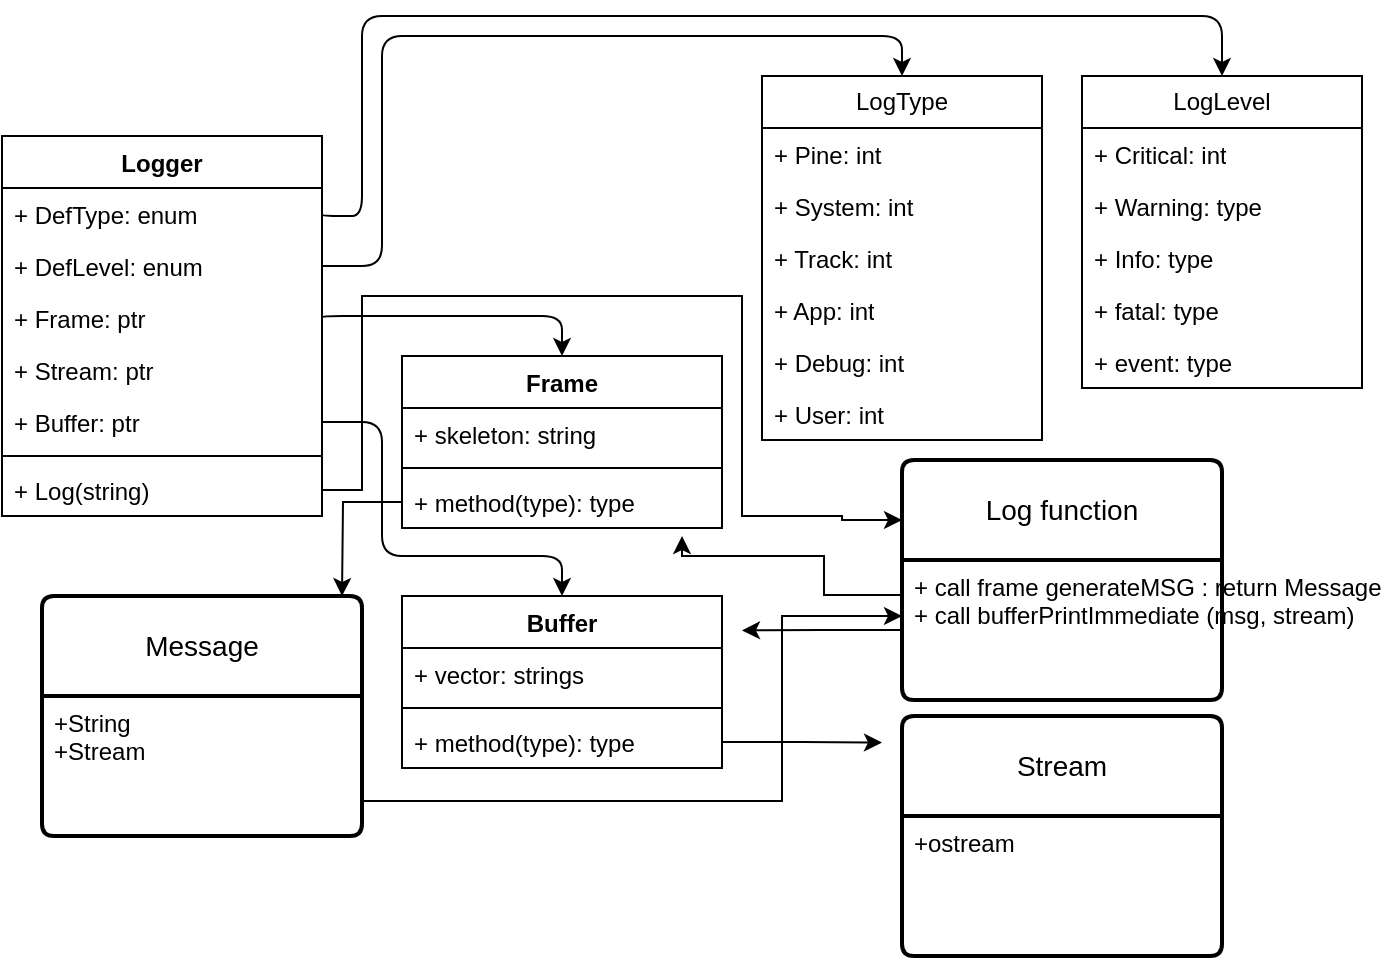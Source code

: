 <mxfile version="22.1.16" type="device">
  <diagram name="Page-1" id="n63HpfgQ_plMAG3BUhTt">
    <mxGraphModel dx="788" dy="455" grid="1" gridSize="10" guides="1" tooltips="1" connect="1" arrows="1" fold="1" page="1" pageScale="1" pageWidth="850" pageHeight="1100" math="0" shadow="0">
      <root>
        <mxCell id="0" />
        <mxCell id="1" parent="0" />
        <mxCell id="KxglP6Wog8UmNB284Tvw-34" style="edgeStyle=orthogonalEdgeStyle;rounded=1;orthogonalLoop=1;jettySize=auto;html=1;exitX=1;exitY=0.5;exitDx=0;exitDy=0;entryX=0.5;entryY=0;entryDx=0;entryDy=0;" parent="1" source="KxglP6Wog8UmNB284Tvw-2" target="KxglP6Wog8UmNB284Tvw-18" edge="1">
          <mxGeometry relative="1" as="geometry">
            <Array as="points">
              <mxPoint x="220" y="120" />
              <mxPoint x="240" y="120" />
              <mxPoint x="240" y="20" />
              <mxPoint x="670" y="20" />
            </Array>
          </mxGeometry>
        </mxCell>
        <mxCell id="KxglP6Wog8UmNB284Tvw-1" value="Logger" style="swimlane;fontStyle=1;align=center;verticalAlign=top;childLayout=stackLayout;horizontal=1;startSize=26;horizontalStack=0;resizeParent=1;resizeParentMax=0;resizeLast=0;collapsible=1;marginBottom=0;whiteSpace=wrap;html=1;" parent="1" vertex="1">
          <mxGeometry x="60" y="80" width="160" height="190" as="geometry" />
        </mxCell>
        <mxCell id="KxglP6Wog8UmNB284Tvw-2" value="+ DefType: enum" style="text;strokeColor=none;fillColor=none;align=left;verticalAlign=top;spacingLeft=4;spacingRight=4;overflow=hidden;rotatable=0;points=[[0,0.5],[1,0.5]];portConstraint=eastwest;whiteSpace=wrap;html=1;" parent="KxglP6Wog8UmNB284Tvw-1" vertex="1">
          <mxGeometry y="26" width="160" height="26" as="geometry" />
        </mxCell>
        <mxCell id="KxglP6Wog8UmNB284Tvw-22" value="+ DefLevel: enum" style="text;strokeColor=none;fillColor=none;align=left;verticalAlign=top;spacingLeft=4;spacingRight=4;overflow=hidden;rotatable=0;points=[[0,0.5],[1,0.5]];portConstraint=eastwest;whiteSpace=wrap;html=1;" parent="KxglP6Wog8UmNB284Tvw-1" vertex="1">
          <mxGeometry y="52" width="160" height="26" as="geometry" />
        </mxCell>
        <mxCell id="KxglP6Wog8UmNB284Tvw-24" value="+ Frame: ptr" style="text;strokeColor=none;fillColor=none;align=left;verticalAlign=top;spacingLeft=4;spacingRight=4;overflow=hidden;rotatable=0;points=[[0,0.5],[1,0.5]];portConstraint=eastwest;whiteSpace=wrap;html=1;" parent="KxglP6Wog8UmNB284Tvw-1" vertex="1">
          <mxGeometry y="78" width="160" height="26" as="geometry" />
        </mxCell>
        <mxCell id="KxglP6Wog8UmNB284Tvw-42" value="+ Stream: ptr" style="text;strokeColor=none;fillColor=none;align=left;verticalAlign=top;spacingLeft=4;spacingRight=4;overflow=hidden;rotatable=0;points=[[0,0.5],[1,0.5]];portConstraint=eastwest;whiteSpace=wrap;html=1;" parent="KxglP6Wog8UmNB284Tvw-1" vertex="1">
          <mxGeometry y="104" width="160" height="26" as="geometry" />
        </mxCell>
        <mxCell id="KxglP6Wog8UmNB284Tvw-23" value="+ Buffer: ptr" style="text;strokeColor=none;fillColor=none;align=left;verticalAlign=top;spacingLeft=4;spacingRight=4;overflow=hidden;rotatable=0;points=[[0,0.5],[1,0.5]];portConstraint=eastwest;whiteSpace=wrap;html=1;" parent="KxglP6Wog8UmNB284Tvw-1" vertex="1">
          <mxGeometry y="130" width="160" height="26" as="geometry" />
        </mxCell>
        <mxCell id="KxglP6Wog8UmNB284Tvw-3" value="" style="line;strokeWidth=1;fillColor=none;align=left;verticalAlign=middle;spacingTop=-1;spacingLeft=3;spacingRight=3;rotatable=0;labelPosition=right;points=[];portConstraint=eastwest;strokeColor=inherit;" parent="KxglP6Wog8UmNB284Tvw-1" vertex="1">
          <mxGeometry y="156" width="160" height="8" as="geometry" />
        </mxCell>
        <mxCell id="KxglP6Wog8UmNB284Tvw-4" value="+ Log(string)" style="text;strokeColor=none;fillColor=none;align=left;verticalAlign=top;spacingLeft=4;spacingRight=4;overflow=hidden;rotatable=0;points=[[0,0.5],[1,0.5]];portConstraint=eastwest;whiteSpace=wrap;html=1;" parent="KxglP6Wog8UmNB284Tvw-1" vertex="1">
          <mxGeometry y="164" width="160" height="26" as="geometry" />
        </mxCell>
        <mxCell id="KxglP6Wog8UmNB284Tvw-10" value="Frame" style="swimlane;fontStyle=1;align=center;verticalAlign=top;childLayout=stackLayout;horizontal=1;startSize=26;horizontalStack=0;resizeParent=1;resizeParentMax=0;resizeLast=0;collapsible=1;marginBottom=0;whiteSpace=wrap;html=1;" parent="1" vertex="1">
          <mxGeometry x="260" y="190" width="160" height="86" as="geometry" />
        </mxCell>
        <mxCell id="KxglP6Wog8UmNB284Tvw-11" value="+ skeleton: string" style="text;strokeColor=none;fillColor=none;align=left;verticalAlign=top;spacingLeft=4;spacingRight=4;overflow=hidden;rotatable=0;points=[[0,0.5],[1,0.5]];portConstraint=eastwest;whiteSpace=wrap;html=1;" parent="KxglP6Wog8UmNB284Tvw-10" vertex="1">
          <mxGeometry y="26" width="160" height="26" as="geometry" />
        </mxCell>
        <mxCell id="KxglP6Wog8UmNB284Tvw-12" value="" style="line;strokeWidth=1;fillColor=none;align=left;verticalAlign=middle;spacingTop=-1;spacingLeft=3;spacingRight=3;rotatable=0;labelPosition=right;points=[];portConstraint=eastwest;strokeColor=inherit;" parent="KxglP6Wog8UmNB284Tvw-10" vertex="1">
          <mxGeometry y="52" width="160" height="8" as="geometry" />
        </mxCell>
        <mxCell id="eXKnQm-6ClEI3jhF23fU-1" style="edgeStyle=orthogonalEdgeStyle;rounded=0;orthogonalLoop=1;jettySize=auto;html=1;exitX=0;exitY=0.5;exitDx=0;exitDy=0;" edge="1" parent="KxglP6Wog8UmNB284Tvw-10" source="KxglP6Wog8UmNB284Tvw-13">
          <mxGeometry relative="1" as="geometry">
            <mxPoint x="-30" y="120" as="targetPoint" />
          </mxGeometry>
        </mxCell>
        <mxCell id="KxglP6Wog8UmNB284Tvw-13" value="+ method(type): type" style="text;strokeColor=none;fillColor=none;align=left;verticalAlign=top;spacingLeft=4;spacingRight=4;overflow=hidden;rotatable=0;points=[[0,0.5],[1,0.5]];portConstraint=eastwest;whiteSpace=wrap;html=1;" parent="KxglP6Wog8UmNB284Tvw-10" vertex="1">
          <mxGeometry y="60" width="160" height="26" as="geometry" />
        </mxCell>
        <mxCell id="KxglP6Wog8UmNB284Tvw-14" value="LogType" style="swimlane;fontStyle=0;childLayout=stackLayout;horizontal=1;startSize=26;fillColor=none;horizontalStack=0;resizeParent=1;resizeParentMax=0;resizeLast=0;collapsible=1;marginBottom=0;whiteSpace=wrap;html=1;" parent="1" vertex="1">
          <mxGeometry x="440" y="50" width="140" height="182" as="geometry" />
        </mxCell>
        <mxCell id="KxglP6Wog8UmNB284Tvw-15" value="+ Pine: int" style="text;strokeColor=none;fillColor=none;align=left;verticalAlign=top;spacingLeft=4;spacingRight=4;overflow=hidden;rotatable=0;points=[[0,0.5],[1,0.5]];portConstraint=eastwest;whiteSpace=wrap;html=1;" parent="KxglP6Wog8UmNB284Tvw-14" vertex="1">
          <mxGeometry y="26" width="140" height="26" as="geometry" />
        </mxCell>
        <mxCell id="KxglP6Wog8UmNB284Tvw-16" value="+ System: int" style="text;strokeColor=none;fillColor=none;align=left;verticalAlign=top;spacingLeft=4;spacingRight=4;overflow=hidden;rotatable=0;points=[[0,0.5],[1,0.5]];portConstraint=eastwest;whiteSpace=wrap;html=1;" parent="KxglP6Wog8UmNB284Tvw-14" vertex="1">
          <mxGeometry y="52" width="140" height="26" as="geometry" />
        </mxCell>
        <mxCell id="KxglP6Wog8UmNB284Tvw-17" value="+ Track: int" style="text;strokeColor=none;fillColor=none;align=left;verticalAlign=top;spacingLeft=4;spacingRight=4;overflow=hidden;rotatable=0;points=[[0,0.5],[1,0.5]];portConstraint=eastwest;whiteSpace=wrap;html=1;" parent="KxglP6Wog8UmNB284Tvw-14" vertex="1">
          <mxGeometry y="78" width="140" height="26" as="geometry" />
        </mxCell>
        <mxCell id="KxglP6Wog8UmNB284Tvw-37" value="+ App: int" style="text;strokeColor=none;fillColor=none;align=left;verticalAlign=top;spacingLeft=4;spacingRight=4;overflow=hidden;rotatable=0;points=[[0,0.5],[1,0.5]];portConstraint=eastwest;whiteSpace=wrap;html=1;" parent="KxglP6Wog8UmNB284Tvw-14" vertex="1">
          <mxGeometry y="104" width="140" height="26" as="geometry" />
        </mxCell>
        <mxCell id="KxglP6Wog8UmNB284Tvw-38" value="+ Debug: int" style="text;strokeColor=none;fillColor=none;align=left;verticalAlign=top;spacingLeft=4;spacingRight=4;overflow=hidden;rotatable=0;points=[[0,0.5],[1,0.5]];portConstraint=eastwest;whiteSpace=wrap;html=1;" parent="KxglP6Wog8UmNB284Tvw-14" vertex="1">
          <mxGeometry y="130" width="140" height="26" as="geometry" />
        </mxCell>
        <mxCell id="KxglP6Wog8UmNB284Tvw-39" value="+ User: int" style="text;strokeColor=none;fillColor=none;align=left;verticalAlign=top;spacingLeft=4;spacingRight=4;overflow=hidden;rotatable=0;points=[[0,0.5],[1,0.5]];portConstraint=eastwest;whiteSpace=wrap;html=1;" parent="KxglP6Wog8UmNB284Tvw-14" vertex="1">
          <mxGeometry y="156" width="140" height="26" as="geometry" />
        </mxCell>
        <mxCell id="KxglP6Wog8UmNB284Tvw-18" value="LogLevel" style="swimlane;fontStyle=0;childLayout=stackLayout;horizontal=1;startSize=26;fillColor=none;horizontalStack=0;resizeParent=1;resizeParentMax=0;resizeLast=0;collapsible=1;marginBottom=0;whiteSpace=wrap;html=1;" parent="1" vertex="1">
          <mxGeometry x="600" y="50" width="140" height="156" as="geometry" />
        </mxCell>
        <mxCell id="KxglP6Wog8UmNB284Tvw-19" value="+ Critical: int" style="text;strokeColor=none;fillColor=none;align=left;verticalAlign=top;spacingLeft=4;spacingRight=4;overflow=hidden;rotatable=0;points=[[0,0.5],[1,0.5]];portConstraint=eastwest;whiteSpace=wrap;html=1;" parent="KxglP6Wog8UmNB284Tvw-18" vertex="1">
          <mxGeometry y="26" width="140" height="26" as="geometry" />
        </mxCell>
        <mxCell id="KxglP6Wog8UmNB284Tvw-20" value="+ Warning: type" style="text;strokeColor=none;fillColor=none;align=left;verticalAlign=top;spacingLeft=4;spacingRight=4;overflow=hidden;rotatable=0;points=[[0,0.5],[1,0.5]];portConstraint=eastwest;whiteSpace=wrap;html=1;" parent="KxglP6Wog8UmNB284Tvw-18" vertex="1">
          <mxGeometry y="52" width="140" height="26" as="geometry" />
        </mxCell>
        <mxCell id="KxglP6Wog8UmNB284Tvw-21" value="+ Info: type" style="text;strokeColor=none;fillColor=none;align=left;verticalAlign=top;spacingLeft=4;spacingRight=4;overflow=hidden;rotatable=0;points=[[0,0.5],[1,0.5]];portConstraint=eastwest;whiteSpace=wrap;html=1;" parent="KxglP6Wog8UmNB284Tvw-18" vertex="1">
          <mxGeometry y="78" width="140" height="26" as="geometry" />
        </mxCell>
        <mxCell id="KxglP6Wog8UmNB284Tvw-40" value="+ fatal: type" style="text;strokeColor=none;fillColor=none;align=left;verticalAlign=top;spacingLeft=4;spacingRight=4;overflow=hidden;rotatable=0;points=[[0,0.5],[1,0.5]];portConstraint=eastwest;whiteSpace=wrap;html=1;" parent="KxglP6Wog8UmNB284Tvw-18" vertex="1">
          <mxGeometry y="104" width="140" height="26" as="geometry" />
        </mxCell>
        <mxCell id="KxglP6Wog8UmNB284Tvw-41" value="+ event: type" style="text;strokeColor=none;fillColor=none;align=left;verticalAlign=top;spacingLeft=4;spacingRight=4;overflow=hidden;rotatable=0;points=[[0,0.5],[1,0.5]];portConstraint=eastwest;whiteSpace=wrap;html=1;" parent="KxglP6Wog8UmNB284Tvw-18" vertex="1">
          <mxGeometry y="130" width="140" height="26" as="geometry" />
        </mxCell>
        <mxCell id="KxglP6Wog8UmNB284Tvw-33" style="edgeStyle=orthogonalEdgeStyle;rounded=1;orthogonalLoop=1;jettySize=auto;html=1;exitX=1;exitY=0.5;exitDx=0;exitDy=0;entryX=0.5;entryY=0;entryDx=0;entryDy=0;" parent="1" source="KxglP6Wog8UmNB284Tvw-22" target="KxglP6Wog8UmNB284Tvw-14" edge="1">
          <mxGeometry relative="1" as="geometry">
            <Array as="points">
              <mxPoint x="250" y="145" />
              <mxPoint x="250" y="30" />
              <mxPoint x="510" y="30" />
            </Array>
          </mxGeometry>
        </mxCell>
        <mxCell id="KxglP6Wog8UmNB284Tvw-35" style="edgeStyle=orthogonalEdgeStyle;rounded=1;orthogonalLoop=1;jettySize=auto;html=1;exitX=1;exitY=0.5;exitDx=0;exitDy=0;entryX=0.5;entryY=0;entryDx=0;entryDy=0;" parent="1" source="KxglP6Wog8UmNB284Tvw-24" target="KxglP6Wog8UmNB284Tvw-10" edge="1">
          <mxGeometry relative="1" as="geometry">
            <Array as="points">
              <mxPoint x="220" y="170" />
              <mxPoint x="340" y="170" />
            </Array>
          </mxGeometry>
        </mxCell>
        <mxCell id="KxglP6Wog8UmNB284Tvw-44" value="Buffer" style="swimlane;fontStyle=1;align=center;verticalAlign=top;childLayout=stackLayout;horizontal=1;startSize=26;horizontalStack=0;resizeParent=1;resizeParentMax=0;resizeLast=0;collapsible=1;marginBottom=0;whiteSpace=wrap;html=1;" parent="1" vertex="1">
          <mxGeometry x="260" y="310" width="160" height="86" as="geometry" />
        </mxCell>
        <mxCell id="KxglP6Wog8UmNB284Tvw-45" value="+ vector: strings" style="text;strokeColor=none;fillColor=none;align=left;verticalAlign=top;spacingLeft=4;spacingRight=4;overflow=hidden;rotatable=0;points=[[0,0.5],[1,0.5]];portConstraint=eastwest;whiteSpace=wrap;html=1;" parent="KxglP6Wog8UmNB284Tvw-44" vertex="1">
          <mxGeometry y="26" width="160" height="26" as="geometry" />
        </mxCell>
        <mxCell id="KxglP6Wog8UmNB284Tvw-46" value="" style="line;strokeWidth=1;fillColor=none;align=left;verticalAlign=middle;spacingTop=-1;spacingLeft=3;spacingRight=3;rotatable=0;labelPosition=right;points=[];portConstraint=eastwest;strokeColor=inherit;" parent="KxglP6Wog8UmNB284Tvw-44" vertex="1">
          <mxGeometry y="52" width="160" height="8" as="geometry" />
        </mxCell>
        <mxCell id="eXKnQm-6ClEI3jhF23fU-5" style="edgeStyle=orthogonalEdgeStyle;rounded=0;orthogonalLoop=1;jettySize=auto;html=1;exitX=1;exitY=0.5;exitDx=0;exitDy=0;" edge="1" parent="KxglP6Wog8UmNB284Tvw-44" source="KxglP6Wog8UmNB284Tvw-47">
          <mxGeometry relative="1" as="geometry">
            <mxPoint x="240" y="73.286" as="targetPoint" />
          </mxGeometry>
        </mxCell>
        <mxCell id="KxglP6Wog8UmNB284Tvw-47" value="+ method(type): type" style="text;strokeColor=none;fillColor=none;align=left;verticalAlign=top;spacingLeft=4;spacingRight=4;overflow=hidden;rotatable=0;points=[[0,0.5],[1,0.5]];portConstraint=eastwest;whiteSpace=wrap;html=1;" parent="KxglP6Wog8UmNB284Tvw-44" vertex="1">
          <mxGeometry y="60" width="160" height="26" as="geometry" />
        </mxCell>
        <mxCell id="KxglP6Wog8UmNB284Tvw-48" style="edgeStyle=orthogonalEdgeStyle;rounded=1;orthogonalLoop=1;jettySize=auto;html=1;exitX=1;exitY=0.5;exitDx=0;exitDy=0;entryX=0.5;entryY=0;entryDx=0;entryDy=0;" parent="1" source="KxglP6Wog8UmNB284Tvw-23" target="KxglP6Wog8UmNB284Tvw-44" edge="1">
          <mxGeometry relative="1" as="geometry">
            <Array as="points">
              <mxPoint x="250" y="223" />
              <mxPoint x="250" y="290" />
              <mxPoint x="340" y="290" />
            </Array>
          </mxGeometry>
        </mxCell>
        <mxCell id="0KkdKIxGUR-C7SaANa6B-9" value="Log function" style="swimlane;childLayout=stackLayout;horizontal=1;startSize=50;horizontalStack=0;rounded=1;fontSize=14;fontStyle=0;strokeWidth=2;resizeParent=0;resizeLast=1;shadow=0;dashed=0;align=center;arcSize=4;whiteSpace=wrap;html=1;" parent="1" vertex="1">
          <mxGeometry x="510" y="242" width="160" height="120" as="geometry" />
        </mxCell>
        <mxCell id="0KkdKIxGUR-C7SaANa6B-10" value="+ call frame generateMSG : return Message&lt;br&gt;+ call bufferPrintImmediate (msg, stream)" style="align=left;strokeColor=none;fillColor=none;spacingLeft=4;fontSize=12;verticalAlign=top;resizable=0;rotatable=0;part=1;html=1;" parent="0KkdKIxGUR-C7SaANa6B-9" vertex="1">
          <mxGeometry y="50" width="160" height="70" as="geometry" />
        </mxCell>
        <mxCell id="0KkdKIxGUR-C7SaANa6B-7" style="edgeStyle=orthogonalEdgeStyle;rounded=0;orthogonalLoop=1;jettySize=auto;html=1;exitX=1;exitY=0.5;exitDx=0;exitDy=0;entryX=0;entryY=0.25;entryDx=0;entryDy=0;" parent="1" source="KxglP6Wog8UmNB284Tvw-4" target="0KkdKIxGUR-C7SaANa6B-9" edge="1">
          <mxGeometry relative="1" as="geometry">
            <mxPoint x="480" y="270" as="targetPoint" />
            <Array as="points">
              <mxPoint x="240" y="257" />
              <mxPoint x="240" y="160" />
              <mxPoint x="430" y="160" />
              <mxPoint x="430" y="270" />
              <mxPoint x="480" y="270" />
              <mxPoint x="480" y="272" />
            </Array>
          </mxGeometry>
        </mxCell>
        <mxCell id="0KkdKIxGUR-C7SaANa6B-11" style="edgeStyle=orthogonalEdgeStyle;rounded=0;orthogonalLoop=1;jettySize=auto;html=1;exitX=0;exitY=0.25;exitDx=0;exitDy=0;" parent="1" source="0KkdKIxGUR-C7SaANa6B-10" edge="1">
          <mxGeometry relative="1" as="geometry">
            <mxPoint x="400" y="280" as="targetPoint" />
            <Array as="points">
              <mxPoint x="471" y="310" />
              <mxPoint x="471" y="290" />
              <mxPoint x="400" y="290" />
            </Array>
          </mxGeometry>
        </mxCell>
        <mxCell id="0KkdKIxGUR-C7SaANa6B-12" style="edgeStyle=orthogonalEdgeStyle;rounded=0;orthogonalLoop=1;jettySize=auto;html=1;exitX=0;exitY=0.5;exitDx=0;exitDy=0;" parent="1" source="0KkdKIxGUR-C7SaANa6B-10" edge="1">
          <mxGeometry relative="1" as="geometry">
            <mxPoint x="430" y="327.2" as="targetPoint" />
          </mxGeometry>
        </mxCell>
        <mxCell id="eXKnQm-6ClEI3jhF23fU-2" value="Message" style="swimlane;childLayout=stackLayout;horizontal=1;startSize=50;horizontalStack=0;rounded=1;fontSize=14;fontStyle=0;strokeWidth=2;resizeParent=0;resizeLast=1;shadow=0;dashed=0;align=center;arcSize=4;whiteSpace=wrap;html=1;" vertex="1" parent="1">
          <mxGeometry x="80" y="310" width="160" height="120" as="geometry" />
        </mxCell>
        <mxCell id="eXKnQm-6ClEI3jhF23fU-3" value="+String&lt;br&gt;+Stream" style="align=left;strokeColor=none;fillColor=none;spacingLeft=4;fontSize=12;verticalAlign=top;resizable=0;rotatable=0;part=1;html=1;" vertex="1" parent="eXKnQm-6ClEI3jhF23fU-2">
          <mxGeometry y="50" width="160" height="70" as="geometry" />
        </mxCell>
        <mxCell id="eXKnQm-6ClEI3jhF23fU-4" style="edgeStyle=orthogonalEdgeStyle;rounded=0;orthogonalLoop=1;jettySize=auto;html=1;exitX=1;exitY=0.75;exitDx=0;exitDy=0;entryX=0;entryY=0.4;entryDx=0;entryDy=0;entryPerimeter=0;" edge="1" parent="1" source="eXKnQm-6ClEI3jhF23fU-3" target="0KkdKIxGUR-C7SaANa6B-10">
          <mxGeometry relative="1" as="geometry">
            <mxPoint x="450" y="320" as="targetPoint" />
            <Array as="points">
              <mxPoint x="450" y="412" />
              <mxPoint x="450" y="320" />
            </Array>
          </mxGeometry>
        </mxCell>
        <mxCell id="eXKnQm-6ClEI3jhF23fU-6" value="Stream" style="swimlane;childLayout=stackLayout;horizontal=1;startSize=50;horizontalStack=0;rounded=1;fontSize=14;fontStyle=0;strokeWidth=2;resizeParent=0;resizeLast=1;shadow=0;dashed=0;align=center;arcSize=4;whiteSpace=wrap;html=1;" vertex="1" parent="1">
          <mxGeometry x="510" y="370" width="160" height="120" as="geometry" />
        </mxCell>
        <mxCell id="eXKnQm-6ClEI3jhF23fU-7" value="+ostream&lt;br&gt;" style="align=left;strokeColor=none;fillColor=none;spacingLeft=4;fontSize=12;verticalAlign=top;resizable=0;rotatable=0;part=1;html=1;" vertex="1" parent="eXKnQm-6ClEI3jhF23fU-6">
          <mxGeometry y="50" width="160" height="70" as="geometry" />
        </mxCell>
      </root>
    </mxGraphModel>
  </diagram>
</mxfile>
